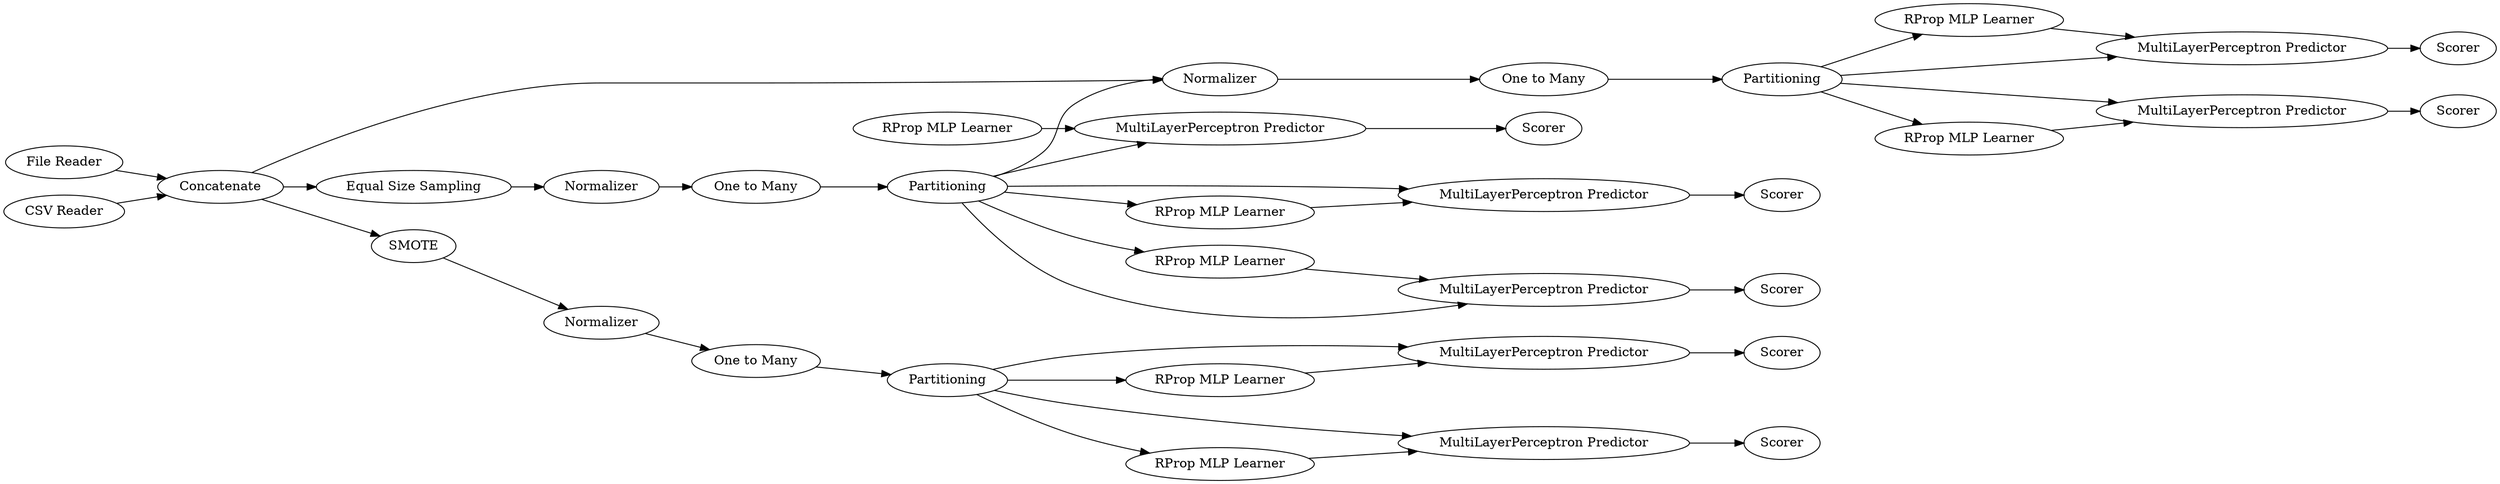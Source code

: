 digraph {
	15 -> 14
	23 -> 29
	19 -> 18
	36 -> 39
	6 -> 16
	36 -> 43
	12 -> 13
	13 -> 20
	10 -> 19
	16 -> 10
	31 -> 32
	40 -> 42
	10 -> 17
	37 -> 35
	25 -> 26
	25 -> 28
	13 -> 33
	33 -> 37
	39 -> 43
	20 -> 22
	28 -> 21
	22 -> 24
	13 -> 6
	36 -> 40
	36 -> 41
	35 -> 36
	11 -> 13
	24 -> 25
	32 -> 30
	27 -> 23
	10 -> 15
	25 -> 32
	41 -> 40
	14 -> 5
	10 -> 14
	17 -> 19
	25 -> 31
	43 -> 38
	26 -> 28
	25 -> 23
	25 -> 6
	27 [label="RProp MLP Learner"]
	18 [label=Scorer]
	26 [label="RProp MLP Learner"]
	21 [label=Scorer]
	17 [label="RProp MLP Learner"]
	19 [label="MultiLayerPerceptron Predictor"]
	24 [label="One to Many"]
	41 [label="RProp MLP Learner"]
	31 [label="RProp MLP Learner"]
	6 [label=Normalizer]
	15 [label="RProp MLP Learner"]
	25 [label=Partitioning]
	12 [label="File Reader"]
	10 [label=Partitioning]
	16 [label="One to Many"]
	30 [label=Scorer]
	42 [label=Scorer]
	22 [label=Normalizer]
	28 [label="MultiLayerPerceptron Predictor"]
	11 [label="CSV Reader"]
	23 [label="MultiLayerPerceptron Predictor"]
	14 [label="MultiLayerPerceptron Predictor"]
	38 [label=Scorer]
	5 [label=Scorer]
	13 [label=Concatenate]
	20 [label="Equal Size Sampling"]
	35 [label="One to Many"]
	43 [label="MultiLayerPerceptron Predictor"]
	29 [label=Scorer]
	36 [label=Partitioning]
	40 [label="MultiLayerPerceptron Predictor"]
	39 [label="RProp MLP Learner"]
	33 [label=SMOTE]
	32 [label="MultiLayerPerceptron Predictor"]
	37 [label=Normalizer]
	rankdir=LR
}
